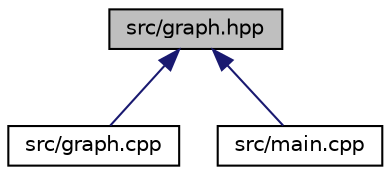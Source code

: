 digraph "src/graph.hpp"
{
 // LATEX_PDF_SIZE
  edge [fontname="Helvetica",fontsize="10",labelfontname="Helvetica",labelfontsize="10"];
  node [fontname="Helvetica",fontsize="10",shape=record];
  Node1 [label="src/graph.hpp",height=0.2,width=0.4,color="black", fillcolor="grey75", style="filled", fontcolor="black",tooltip="Graph data structure implementation."];
  Node1 -> Node2 [dir="back",color="midnightblue",fontsize="10",style="solid"];
  Node2 [label="src/graph.cpp",height=0.2,width=0.4,color="black", fillcolor="white", style="filled",URL="$graph_8cpp.html",tooltip=" "];
  Node1 -> Node3 [dir="back",color="midnightblue",fontsize="10",style="solid"];
  Node3 [label="src/main.cpp",height=0.2,width=0.4,color="black", fillcolor="white", style="filled",URL="$main_8cpp.html",tooltip="Main driver file for the Route Planning Tool."];
}
